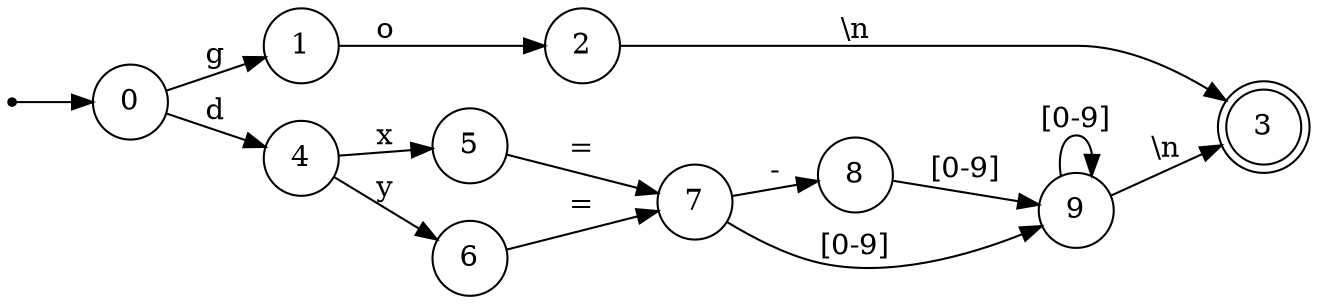 digraph G {
    // concentrate=true;
    
    rankdir=LR;

    node [shape = point] s; 
    node [shape = circle];

    s -> 0

    // size="50,5";

    // { rank=same; 0 1 };
    // { rank=same; 2 3 };
    // { rank=same; 5 6 };
    // { rank=same; 7 8 };
    // { rank=same; 9 10 11 12 };
    // { rank=same; 15 14 };

    3[peripheries=2]


    0 -> 1 [label="g"]
    0 -> 4 [label="d"]
    1 -> 2 [label="o"]
    2 -> 3 [label="\\n"]
    4 -> 5 [label="x"]
    4 -> 6 [label="y"]
    5 -> 7 [label="="]
    6 -> 7 [label="="]
    7 -> 8 [label="-"]
    7 -> 9 [label="[0-9]"]
    8 -> 9 [label="[0-9]"]
    9 -> 9 [label="[0-9]"]
    9 -> 3 [label="\\n"]
}